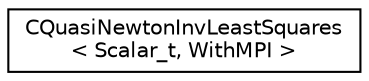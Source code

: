 digraph "Graphical Class Hierarchy"
{
 // LATEX_PDF_SIZE
  edge [fontname="Helvetica",fontsize="10",labelfontname="Helvetica",labelfontsize="10"];
  node [fontname="Helvetica",fontsize="10",shape=record];
  rankdir="LR";
  Node0 [label="CQuasiNewtonInvLeastSquares\l\< Scalar_t, WithMPI \>",height=0.2,width=0.4,color="black", fillcolor="white", style="filled",URL="$classCQuasiNewtonInvLeastSquares.html",tooltip="A quasi-Newton fixed-point (FP) accelerator based on IQN-ILS."];
}
